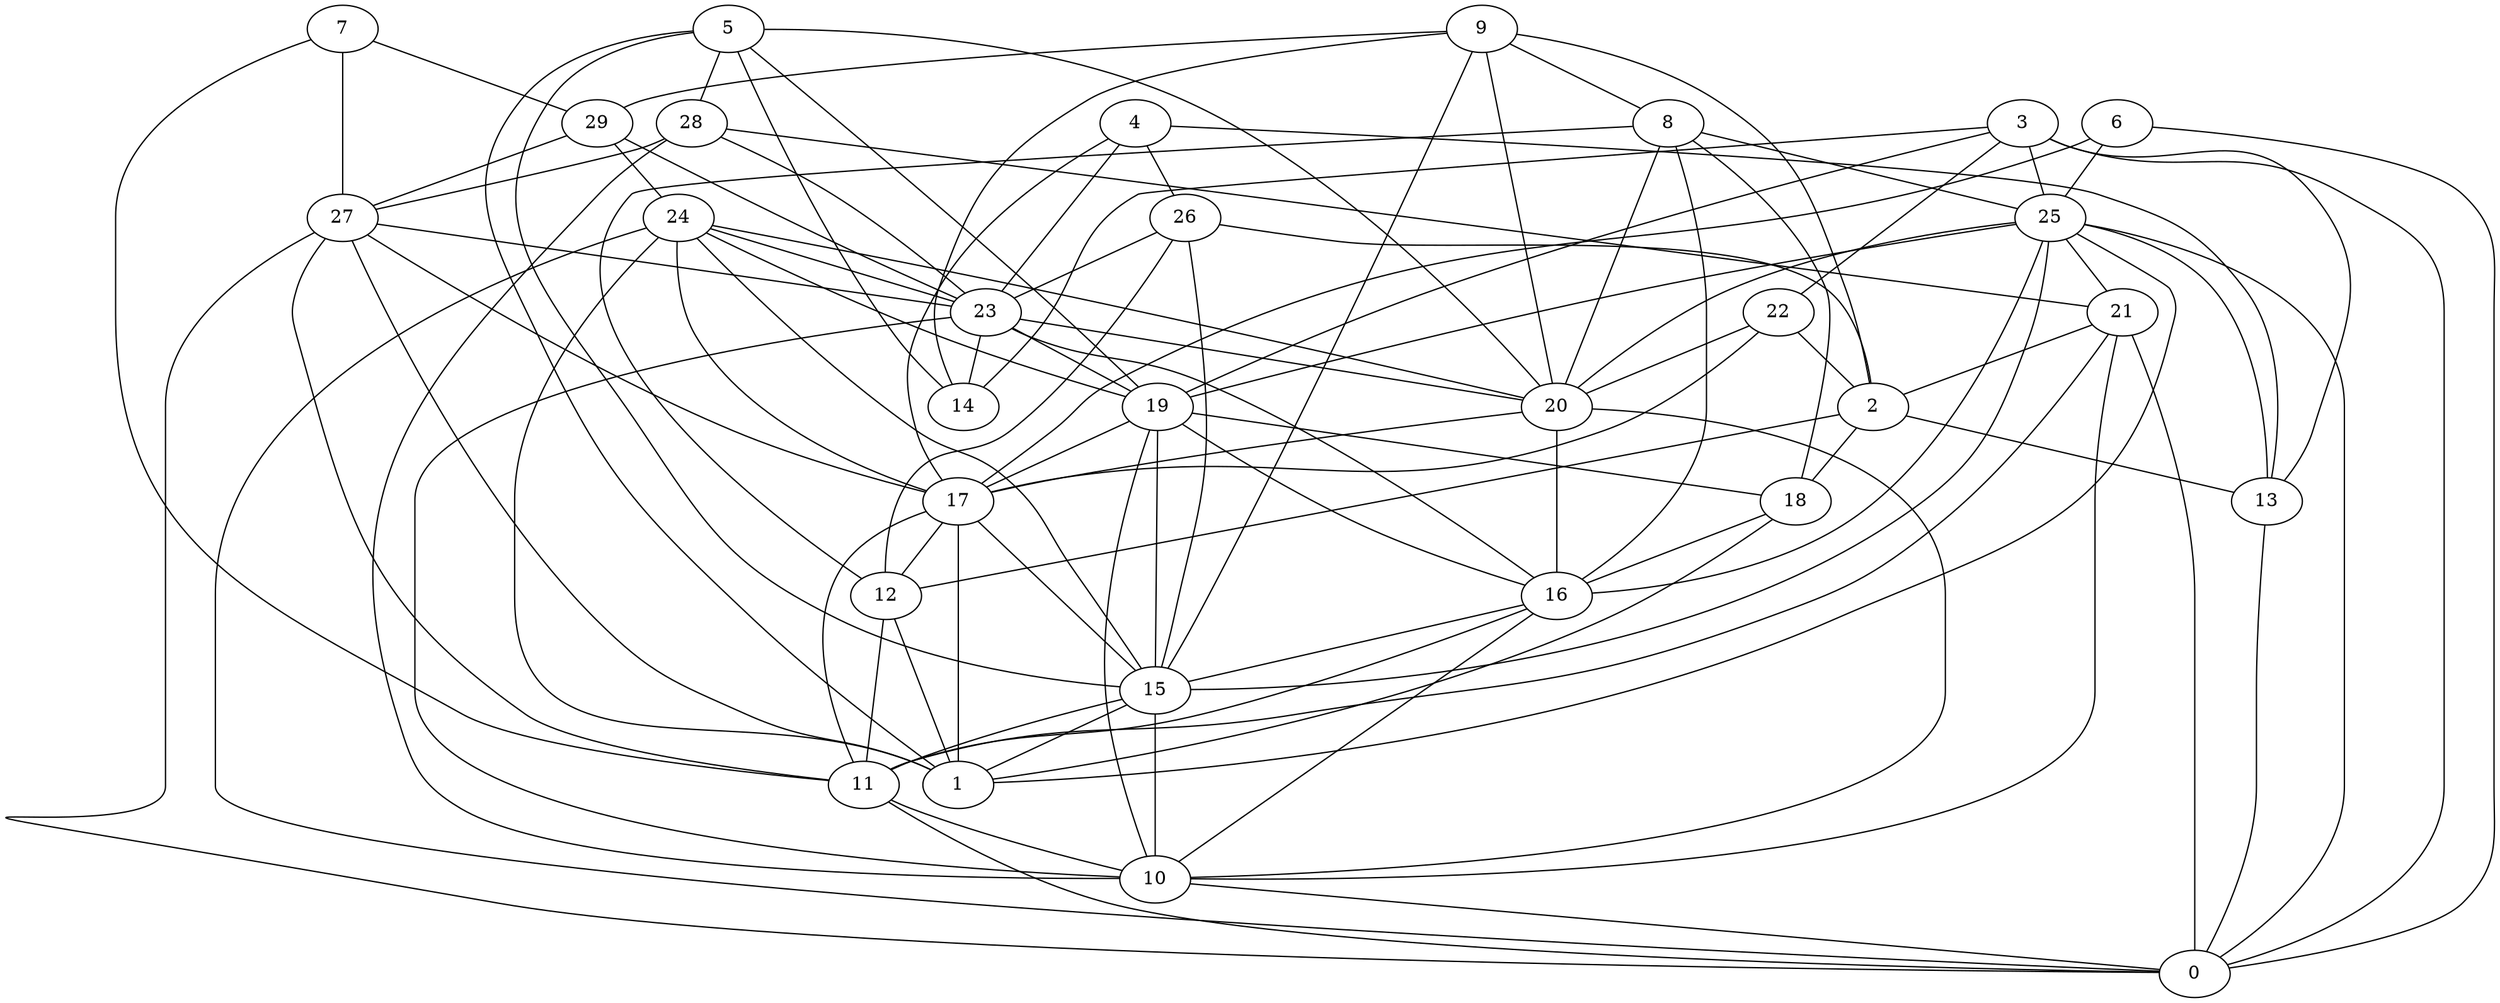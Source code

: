 digraph GG_graph {

subgraph G_graph {
edge [color = black]
"20" -> "10" [dir = none]
"16" -> "10" [dir = none]
"16" -> "11" [dir = none]
"9" -> "29" [dir = none]
"9" -> "8" [dir = none]
"9" -> "14" [dir = none]
"9" -> "20" [dir = none]
"22" -> "2" [dir = none]
"22" -> "20" [dir = none]
"27" -> "17" [dir = none]
"27" -> "11" [dir = none]
"27" -> "0" [dir = none]
"27" -> "1" [dir = none]
"29" -> "23" [dir = none]
"29" -> "27" [dir = none]
"21" -> "2" [dir = none]
"21" -> "11" [dir = none]
"21" -> "10" [dir = none]
"23" -> "14" [dir = none]
"23" -> "20" [dir = none]
"23" -> "19" [dir = none]
"18" -> "1" [dir = none]
"11" -> "10" [dir = none]
"19" -> "15" [dir = none]
"19" -> "18" [dir = none]
"3" -> "22" [dir = none]
"3" -> "0" [dir = none]
"3" -> "13" [dir = none]
"6" -> "17" [dir = none]
"6" -> "0" [dir = none]
"17" -> "12" [dir = none]
"10" -> "0" [dir = none]
"7" -> "11" [dir = none]
"7" -> "29" [dir = none]
"28" -> "10" [dir = none]
"28" -> "23" [dir = none]
"4" -> "23" [dir = none]
"4" -> "17" [dir = none]
"8" -> "16" [dir = none]
"8" -> "25" [dir = none]
"8" -> "20" [dir = none]
"8" -> "12" [dir = none]
"24" -> "1" [dir = none]
"24" -> "20" [dir = none]
"24" -> "17" [dir = none]
"24" -> "15" [dir = none]
"5" -> "19" [dir = none]
"5" -> "20" [dir = none]
"5" -> "14" [dir = none]
"25" -> "13" [dir = none]
"25" -> "20" [dir = none]
"25" -> "1" [dir = none]
"25" -> "19" [dir = none]
"25" -> "21" [dir = none]
"25" -> "16" [dir = none]
"2" -> "18" [dir = none]
"26" -> "15" [dir = none]
"26" -> "12" [dir = none]
"27" -> "23" [dir = none]
"17" -> "1" [dir = none]
"7" -> "27" [dir = none]
"26" -> "23" [dir = none]
"22" -> "17" [dir = none]
"17" -> "15" [dir = none]
"19" -> "10" [dir = none]
"2" -> "13" [dir = none]
"6" -> "25" [dir = none]
"25" -> "0" [dir = none]
"15" -> "1" [dir = none]
"13" -> "0" [dir = none]
"3" -> "25" [dir = none]
"23" -> "10" [dir = none]
"26" -> "2" [dir = none]
"28" -> "21" [dir = none]
"3" -> "19" [dir = none]
"12" -> "11" [dir = none]
"4" -> "26" [dir = none]
"15" -> "11" [dir = none]
"20" -> "16" [dir = none]
"24" -> "0" [dir = none]
"24" -> "19" [dir = none]
"24" -> "23" [dir = none]
"5" -> "15" [dir = none]
"5" -> "28" [dir = none]
"19" -> "16" [dir = none]
"3" -> "14" [dir = none]
"2" -> "12" [dir = none]
"23" -> "16" [dir = none]
"5" -> "1" [dir = none]
"11" -> "0" [dir = none]
"18" -> "16" [dir = none]
"17" -> "11" [dir = none]
"15" -> "10" [dir = none]
"29" -> "24" [dir = none]
"25" -> "15" [dir = none]
"8" -> "18" [dir = none]
"20" -> "17" [dir = none]
"4" -> "13" [dir = none]
"28" -> "27" [dir = none]
"16" -> "15" [dir = none]
"12" -> "1" [dir = none]
"21" -> "0" [dir = none]
"19" -> "17" [dir = none]
"9" -> "15" [dir = none]
"9" -> "2" [dir = none]
}

}
